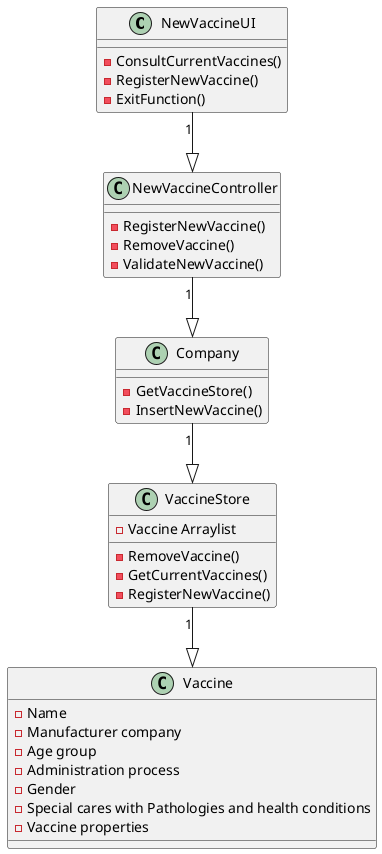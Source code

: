 @startuml
'https://plantuml.com/use-case-diagram


NewVaccineUI "1"--|> NewVaccineController
NewVaccineController "1"--|> Company
Company "1"--|> VaccineStore
VaccineStore "1"--|> Vaccine


class NewVaccineUI{
-ConsultCurrentVaccines()
-RegisterNewVaccine()
-ExitFunction()
}

class NewVaccineController{
-RegisterNewVaccine()
-RemoveVaccine()
-ValidateNewVaccine()

}

class Company{

-GetVaccineStore()
-InsertNewVaccine()
}

class Vaccine{
-Name
-Manufacturer company
-Age group
-Administration process
-Gender
-Special cares with Pathologies and health conditions
-Vaccine properties
}
class VaccineStore{
-Vaccine Arraylist
-RemoveVaccine()
-GetCurrentVaccines()
-RegisterNewVaccine()
}



@enduml